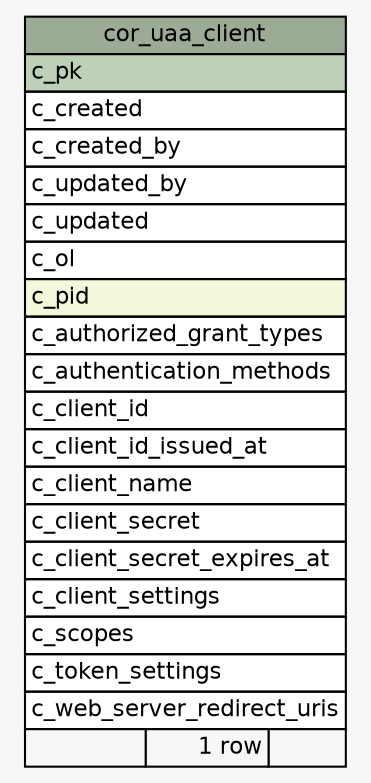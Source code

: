 // dot 7.1.0 on Mac OS X 14.1.1
// SchemaSpy rev Unknown
digraph "cor_uaa_client" {
  graph [
    rankdir="RL"
    bgcolor="#f7f7f7"
    nodesep="0.18"
    ranksep="0.46"
    fontname="Helvetica"
    fontsize="11"
  ];
  node [
    fontname="Helvetica"
    fontsize="11"
    shape="plaintext"
  ];
  edge [
    arrowsize="0.8"
  ];
  "cor_uaa_client" [
    label=<
    <TABLE BORDER="0" CELLBORDER="1" CELLSPACING="0" BGCOLOR="#ffffff">
      <TR><TD COLSPAN="3" BGCOLOR="#9bab96" ALIGN="CENTER">cor_uaa_client</TD></TR>
      <TR><TD PORT="c_pk" COLSPAN="3" BGCOLOR="#bed1b8" ALIGN="LEFT">c_pk</TD></TR>
      <TR><TD PORT="c_created" COLSPAN="3" ALIGN="LEFT">c_created</TD></TR>
      <TR><TD PORT="c_created_by" COLSPAN="3" ALIGN="LEFT">c_created_by</TD></TR>
      <TR><TD PORT="c_updated_by" COLSPAN="3" ALIGN="LEFT">c_updated_by</TD></TR>
      <TR><TD PORT="c_updated" COLSPAN="3" ALIGN="LEFT">c_updated</TD></TR>
      <TR><TD PORT="c_ol" COLSPAN="3" ALIGN="LEFT">c_ol</TD></TR>
      <TR><TD PORT="c_pid" COLSPAN="3" BGCOLOR="#f4f7da" ALIGN="LEFT">c_pid</TD></TR>
      <TR><TD PORT="c_authorized_grant_types" COLSPAN="3" ALIGN="LEFT">c_authorized_grant_types</TD></TR>
      <TR><TD PORT="c_authentication_methods" COLSPAN="3" ALIGN="LEFT">c_authentication_methods</TD></TR>
      <TR><TD PORT="c_client_id" COLSPAN="3" ALIGN="LEFT">c_client_id</TD></TR>
      <TR><TD PORT="c_client_id_issued_at" COLSPAN="3" ALIGN="LEFT">c_client_id_issued_at</TD></TR>
      <TR><TD PORT="c_client_name" COLSPAN="3" ALIGN="LEFT">c_client_name</TD></TR>
      <TR><TD PORT="c_client_secret" COLSPAN="3" ALIGN="LEFT">c_client_secret</TD></TR>
      <TR><TD PORT="c_client_secret_expires_at" COLSPAN="3" ALIGN="LEFT">c_client_secret_expires_at</TD></TR>
      <TR><TD PORT="c_client_settings" COLSPAN="3" ALIGN="LEFT">c_client_settings</TD></TR>
      <TR><TD PORT="c_scopes" COLSPAN="3" ALIGN="LEFT">c_scopes</TD></TR>
      <TR><TD PORT="c_token_settings" COLSPAN="3" ALIGN="LEFT">c_token_settings</TD></TR>
      <TR><TD PORT="c_web_server_redirect_uris" COLSPAN="3" ALIGN="LEFT">c_web_server_redirect_uris</TD></TR>
      <TR><TD ALIGN="LEFT" BGCOLOR="#f7f7f7">  </TD><TD ALIGN="RIGHT" BGCOLOR="#f7f7f7">1 row</TD><TD ALIGN="RIGHT" BGCOLOR="#f7f7f7">  </TD></TR>
    </TABLE>>
    URL="tables/cor_uaa_client.html"
    tooltip="cor_uaa_client"
  ];
}
